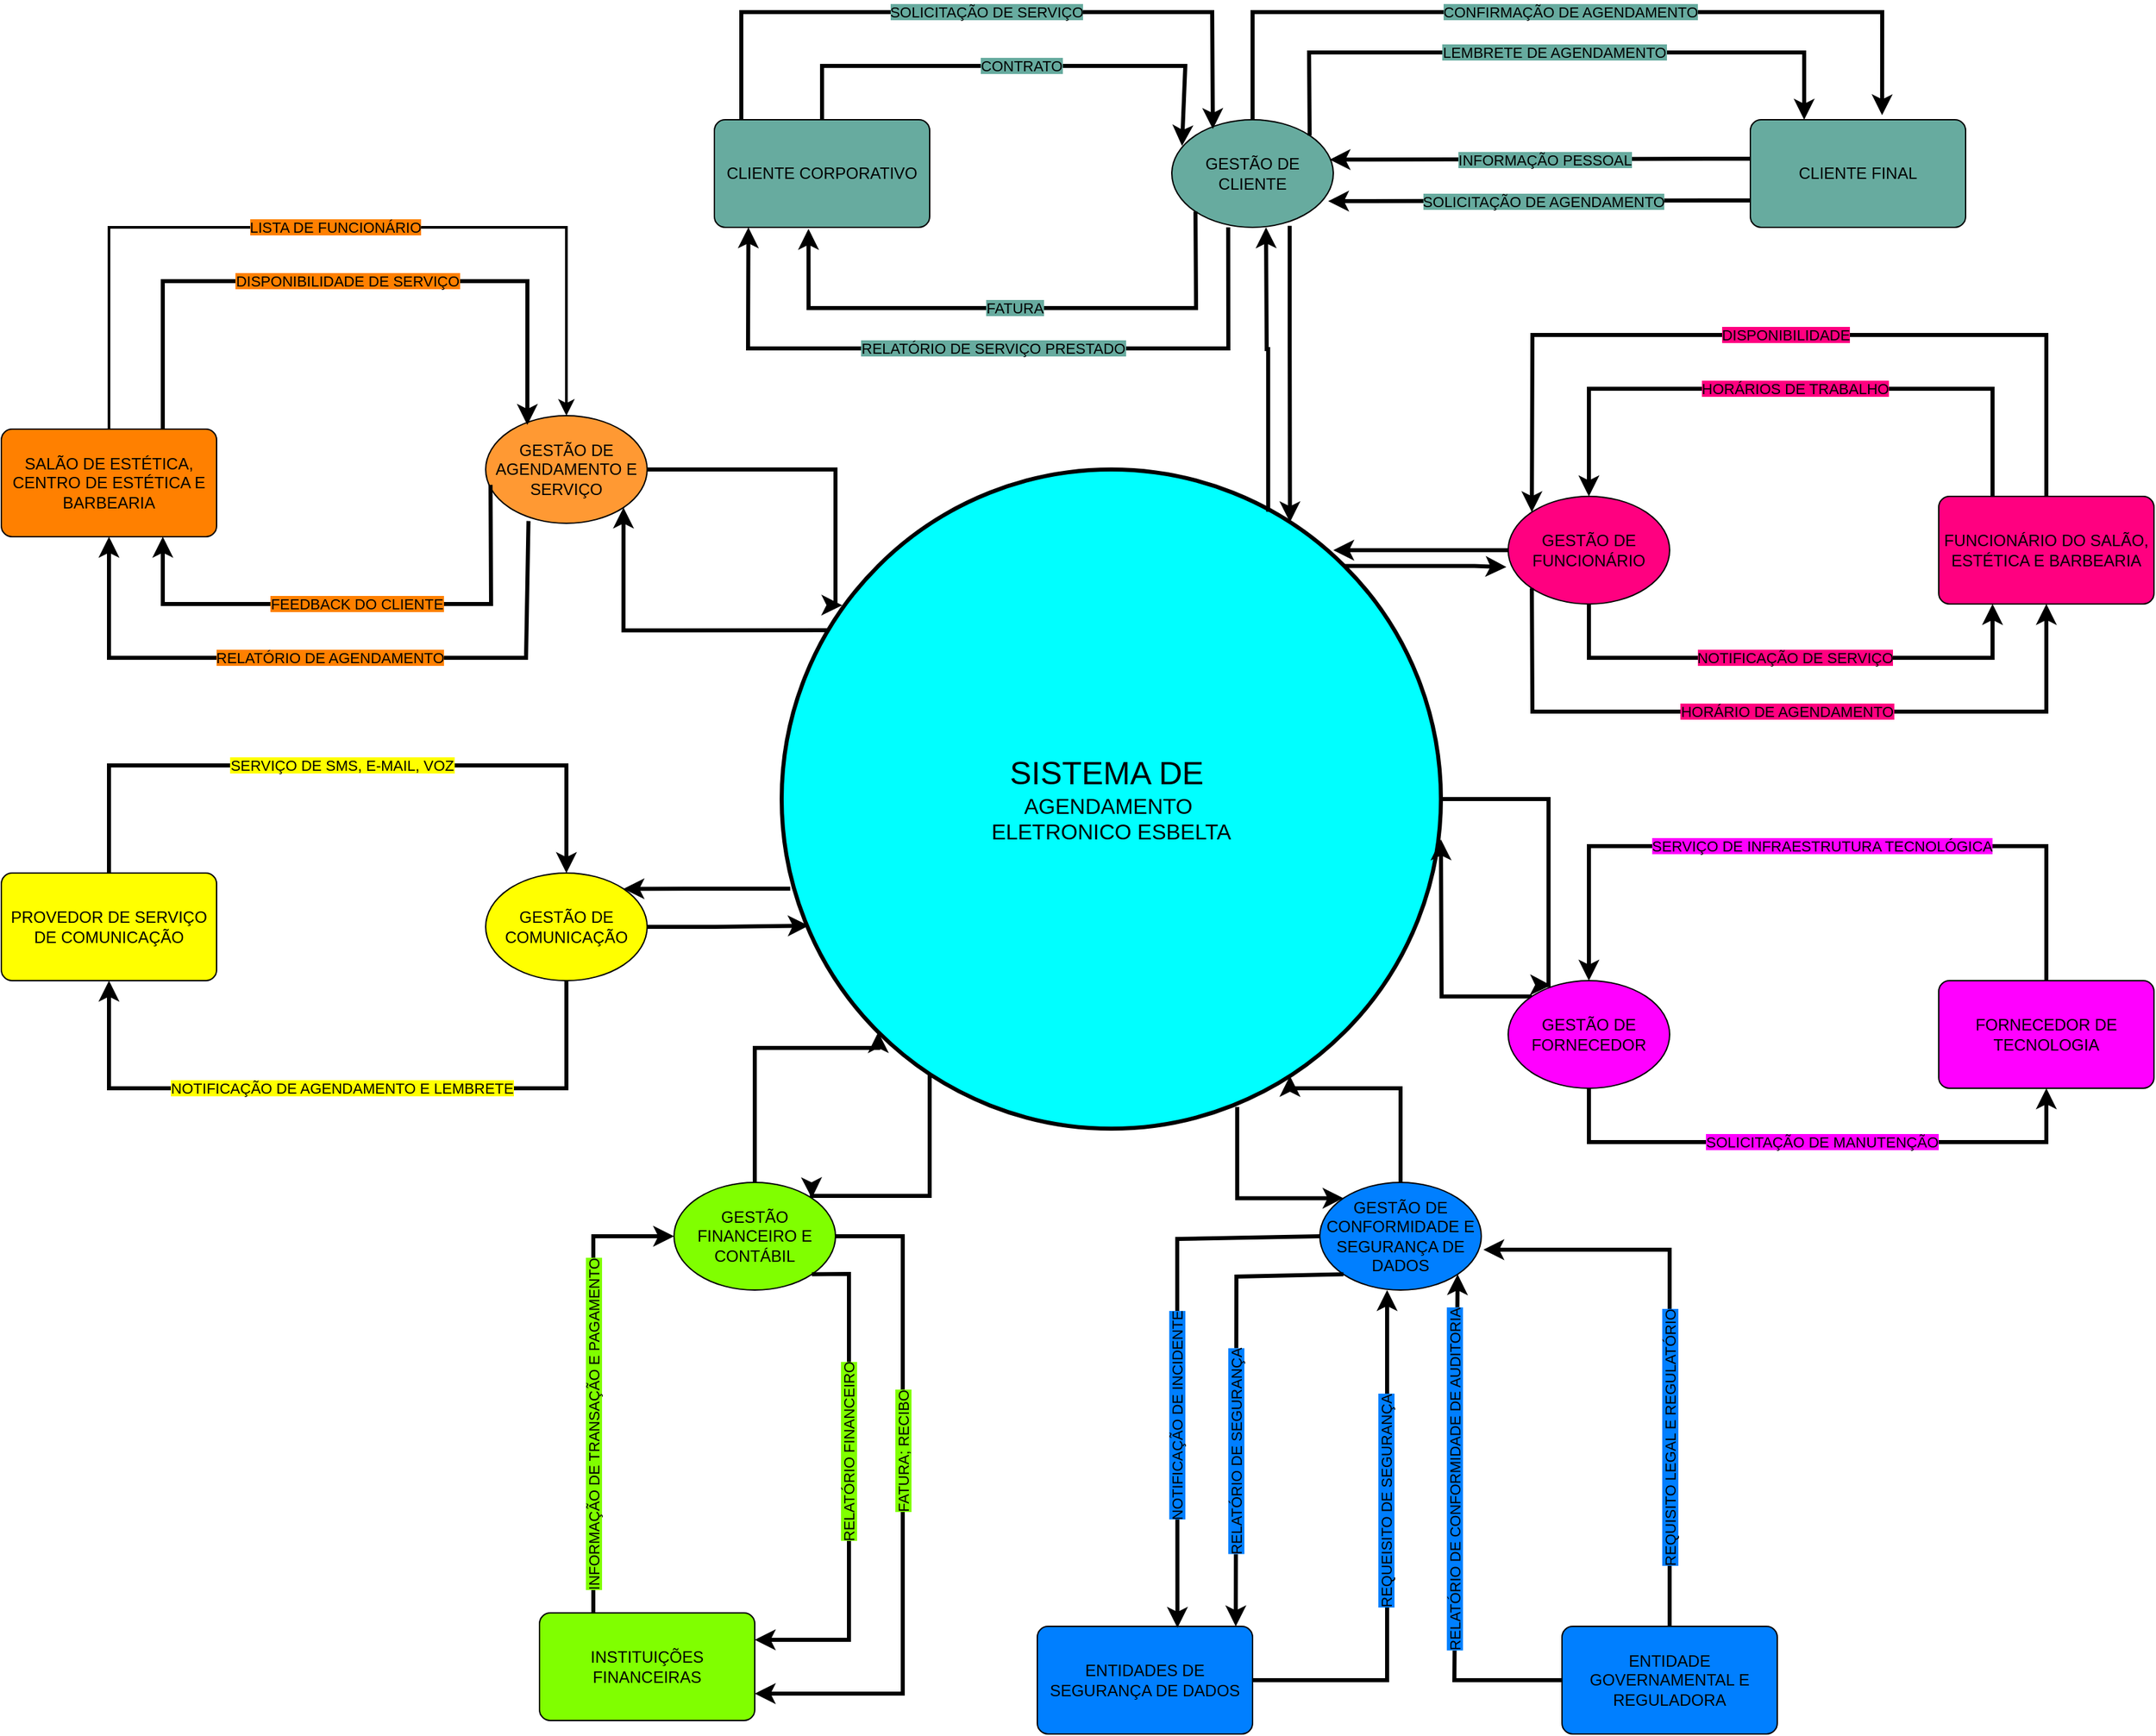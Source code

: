 <mxfile version="24.6.5" type="github">
  <diagram id="R2lEEEUBdFMjLlhIrx00" name="Page-1">
    <mxGraphModel dx="1500" dy="796" grid="1" gridSize="10" guides="1" tooltips="1" connect="1" arrows="1" fold="1" page="1" pageScale="1" pageWidth="850" pageHeight="1100" math="0" shadow="0" extFonts="Permanent Marker^https://fonts.googleapis.com/css?family=Permanent+Marker">
      <root>
        <mxCell id="0" />
        <mxCell id="1" parent="0" />
        <mxCell id="uB_VMiiS-jCSC2ZqStB_-8" value="SALÃO DE ESTÉTICA, CENTRO DE ESTÉTICA E BARBEARIA" style="rounded=1;arcSize=10;whiteSpace=wrap;html=1;align=center;fillColor=#FF8000;" vertex="1" parent="1">
          <mxGeometry x="80" y="350" width="160" height="80" as="geometry" />
        </mxCell>
        <mxCell id="uB_VMiiS-jCSC2ZqStB_-12" value="CLIENTE FINAL" style="rounded=1;arcSize=10;whiteSpace=wrap;html=1;align=center;fillColor=#67AB9F;" vertex="1" parent="1">
          <mxGeometry x="1380" y="120" width="160" height="80" as="geometry" />
        </mxCell>
        <mxCell id="uB_VMiiS-jCSC2ZqStB_-13" value="FUNCIONÁRIO DO SALÃO,&lt;div&gt;ESTÉTICA E BARBEARIA&lt;/div&gt;" style="rounded=1;arcSize=10;whiteSpace=wrap;html=1;align=center;fillColor=#FF0080;" vertex="1" parent="1">
          <mxGeometry x="1520" y="400" width="160" height="80" as="geometry" />
        </mxCell>
        <mxCell id="uB_VMiiS-jCSC2ZqStB_-14" value="FORNECEDOR DE TECNOLOGIA" style="rounded=1;arcSize=10;whiteSpace=wrap;html=1;align=center;fillColor=#FF00FF;" vertex="1" parent="1">
          <mxGeometry x="1520" y="760" width="160" height="80" as="geometry" />
        </mxCell>
        <mxCell id="uB_VMiiS-jCSC2ZqStB_-15" value="ENTIDADE GOVERNAMENTAL E REGULADORA" style="rounded=1;arcSize=10;whiteSpace=wrap;html=1;align=center;fillColor=#007FFF;" vertex="1" parent="1">
          <mxGeometry x="1240" y="1240" width="160" height="80" as="geometry" />
        </mxCell>
        <mxCell id="uB_VMiiS-jCSC2ZqStB_-16" value="INSTITUIÇÕES FINANCEIRAS" style="rounded=1;arcSize=10;whiteSpace=wrap;html=1;align=center;fillColor=#80FF00;" vertex="1" parent="1">
          <mxGeometry x="480" y="1230" width="160" height="80" as="geometry" />
        </mxCell>
        <mxCell id="uB_VMiiS-jCSC2ZqStB_-17" value="PROVEDOR DE SERVIÇO DE COMUNICAÇÃO" style="rounded=1;arcSize=10;whiteSpace=wrap;html=1;align=center;fillColor=#FFFF00;" vertex="1" parent="1">
          <mxGeometry x="80" y="680" width="160" height="80" as="geometry" />
        </mxCell>
        <mxCell id="uB_VMiiS-jCSC2ZqStB_-18" value="CLIENTE CORPORATIVO" style="rounded=1;arcSize=10;whiteSpace=wrap;html=1;align=center;fillColor=#67AB9F;" vertex="1" parent="1">
          <mxGeometry x="610" y="120" width="160" height="80" as="geometry" />
        </mxCell>
        <mxCell id="uB_VMiiS-jCSC2ZqStB_-19" value="ENTIDADES DE SEGURANÇA DE DADOS" style="rounded=1;arcSize=10;whiteSpace=wrap;html=1;align=center;fillColor=#007FFF;" vertex="1" parent="1">
          <mxGeometry x="850" y="1240" width="160" height="80" as="geometry" />
        </mxCell>
        <mxCell id="uB_VMiiS-jCSC2ZqStB_-68" style="edgeStyle=orthogonalEdgeStyle;rounded=0;orthogonalLoop=1;jettySize=auto;html=1;entryX=0.265;entryY=0.043;entryDx=0;entryDy=0;entryPerimeter=0;strokeWidth=3;" edge="1" parent="1" source="uB_VMiiS-jCSC2ZqStB_-20" target="uB_VMiiS-jCSC2ZqStB_-27">
          <mxGeometry relative="1" as="geometry">
            <Array as="points">
              <mxPoint x="1230" y="625" />
              <mxPoint x="1230" y="763" />
            </Array>
          </mxGeometry>
        </mxCell>
        <mxCell id="uB_VMiiS-jCSC2ZqStB_-73" style="edgeStyle=orthogonalEdgeStyle;rounded=0;orthogonalLoop=1;jettySize=auto;html=1;entryX=1;entryY=1;entryDx=0;entryDy=0;exitX=0.071;exitY=0.244;exitDx=0;exitDy=0;exitPerimeter=0;strokeWidth=3;" edge="1" parent="1" source="uB_VMiiS-jCSC2ZqStB_-20" target="uB_VMiiS-jCSC2ZqStB_-23">
          <mxGeometry relative="1" as="geometry">
            <Array as="points">
              <mxPoint x="542" y="500" />
            </Array>
          </mxGeometry>
        </mxCell>
        <mxCell id="uB_VMiiS-jCSC2ZqStB_-74" style="edgeStyle=orthogonalEdgeStyle;rounded=0;orthogonalLoop=1;jettySize=auto;html=1;exitX=0.013;exitY=0.636;exitDx=0;exitDy=0;entryX=1;entryY=0;entryDx=0;entryDy=0;exitPerimeter=0;strokeWidth=3;" edge="1" parent="1" source="uB_VMiiS-jCSC2ZqStB_-20" target="uB_VMiiS-jCSC2ZqStB_-21">
          <mxGeometry relative="1" as="geometry" />
        </mxCell>
        <mxCell id="uB_VMiiS-jCSC2ZqStB_-75" style="edgeStyle=orthogonalEdgeStyle;rounded=0;orthogonalLoop=1;jettySize=auto;html=1;entryX=1;entryY=0;entryDx=0;entryDy=0;strokeWidth=3;" edge="1" parent="1" source="uB_VMiiS-jCSC2ZqStB_-20" target="uB_VMiiS-jCSC2ZqStB_-22">
          <mxGeometry relative="1" as="geometry">
            <Array as="points">
              <mxPoint x="770" y="920" />
              <mxPoint x="682" y="920" />
            </Array>
          </mxGeometry>
        </mxCell>
        <mxCell id="uB_VMiiS-jCSC2ZqStB_-77" style="edgeStyle=orthogonalEdgeStyle;rounded=0;orthogonalLoop=1;jettySize=auto;html=1;entryX=0;entryY=0;entryDx=0;entryDy=0;exitX=0.691;exitY=0.967;exitDx=0;exitDy=0;exitPerimeter=0;strokeWidth=3;" edge="1" parent="1" source="uB_VMiiS-jCSC2ZqStB_-20" target="uB_VMiiS-jCSC2ZqStB_-24">
          <mxGeometry relative="1" as="geometry">
            <Array as="points">
              <mxPoint x="999" y="922" />
            </Array>
          </mxGeometry>
        </mxCell>
        <mxCell id="uB_VMiiS-jCSC2ZqStB_-20" value="&lt;font style=&quot;text-wrap: nowrap; font-size: 24px;&quot;&gt;SISTEMA DE&amp;nbsp;&lt;/font&gt;&lt;div style=&quot;text-wrap: nowrap;&quot;&gt;&lt;font size=&quot;3&quot;&gt;AGENDAMENTO&amp;nbsp;&lt;/font&gt;&lt;/div&gt;&lt;div style=&quot;text-wrap: nowrap;&quot;&gt;&lt;font size=&quot;3&quot;&gt;ELETRONICO ESBELTA&lt;/font&gt;&lt;/div&gt;" style="ellipse;whiteSpace=wrap;html=1;aspect=fixed;fillColor=#00FFFF;strokeWidth=3;" vertex="1" parent="1">
          <mxGeometry x="660" y="380" width="490" height="490" as="geometry" />
        </mxCell>
        <mxCell id="uB_VMiiS-jCSC2ZqStB_-21" value="GESTÃO DE COMUNICAÇÃO" style="ellipse;whiteSpace=wrap;html=1;fillColor=#FFFF00;" vertex="1" parent="1">
          <mxGeometry x="440" y="680" width="120" height="80" as="geometry" />
        </mxCell>
        <mxCell id="uB_VMiiS-jCSC2ZqStB_-64" style="edgeStyle=orthogonalEdgeStyle;rounded=0;orthogonalLoop=1;jettySize=auto;html=1;entryX=0;entryY=1;entryDx=0;entryDy=0;strokeWidth=3;" edge="1" parent="1" source="uB_VMiiS-jCSC2ZqStB_-22" target="uB_VMiiS-jCSC2ZqStB_-20">
          <mxGeometry relative="1" as="geometry">
            <Array as="points">
              <mxPoint x="640" y="810" />
              <mxPoint x="732" y="810" />
            </Array>
          </mxGeometry>
        </mxCell>
        <mxCell id="uB_VMiiS-jCSC2ZqStB_-22" value="GESTÃO FINANCEIRO E CONTÁBIL" style="ellipse;whiteSpace=wrap;html=1;fillColor=#80FF00;" vertex="1" parent="1">
          <mxGeometry x="580" y="910" width="120" height="80" as="geometry" />
        </mxCell>
        <mxCell id="uB_VMiiS-jCSC2ZqStB_-62" style="edgeStyle=orthogonalEdgeStyle;rounded=0;orthogonalLoop=1;jettySize=auto;html=1;entryX=0.092;entryY=0.206;entryDx=0;entryDy=0;entryPerimeter=0;strokeWidth=3;" edge="1" parent="1" source="uB_VMiiS-jCSC2ZqStB_-23" target="uB_VMiiS-jCSC2ZqStB_-20">
          <mxGeometry relative="1" as="geometry">
            <Array as="points">
              <mxPoint x="700" y="380" />
              <mxPoint x="700" y="481" />
            </Array>
          </mxGeometry>
        </mxCell>
        <mxCell id="uB_VMiiS-jCSC2ZqStB_-23" value="GESTÃO DE AGENDAMENTO E SERVIÇO" style="ellipse;whiteSpace=wrap;html=1;fillColor=#FF9933;" vertex="1" parent="1">
          <mxGeometry x="440" y="340" width="120" height="80" as="geometry" />
        </mxCell>
        <mxCell id="uB_VMiiS-jCSC2ZqStB_-24" value="GESTÃO DE CONFORMIDADE E SEGURANÇA DE DADOS" style="ellipse;whiteSpace=wrap;html=1;fillColor=#007FFF;" vertex="1" parent="1">
          <mxGeometry x="1060" y="910" width="120" height="80" as="geometry" />
        </mxCell>
        <mxCell id="uB_VMiiS-jCSC2ZqStB_-25" value="GESTÃO DE FUNCIONÁRIO" style="ellipse;whiteSpace=wrap;html=1;fillColor=#FF0080;" vertex="1" parent="1">
          <mxGeometry x="1200" y="400" width="120" height="80" as="geometry" />
        </mxCell>
        <mxCell id="uB_VMiiS-jCSC2ZqStB_-55" style="edgeStyle=orthogonalEdgeStyle;rounded=0;orthogonalLoop=1;jettySize=auto;html=1;entryX=-0.011;entryY=0.657;entryDx=0;entryDy=0;exitX=1;exitY=0;exitDx=0;exitDy=0;entryPerimeter=0;strokeWidth=3;" edge="1" parent="1" source="uB_VMiiS-jCSC2ZqStB_-20" target="uB_VMiiS-jCSC2ZqStB_-25">
          <mxGeometry relative="1" as="geometry" />
        </mxCell>
        <mxCell id="uB_VMiiS-jCSC2ZqStB_-26" value="GESTÃO DE CLIENTE" style="ellipse;whiteSpace=wrap;html=1;fillColor=#67AB9F;" vertex="1" parent="1">
          <mxGeometry x="950" y="120" width="120" height="80" as="geometry" />
        </mxCell>
        <mxCell id="uB_VMiiS-jCSC2ZqStB_-67" style="edgeStyle=orthogonalEdgeStyle;rounded=0;orthogonalLoop=1;jettySize=auto;html=1;exitX=0;exitY=0;exitDx=0;exitDy=0;strokeWidth=3;" edge="1" parent="1" source="uB_VMiiS-jCSC2ZqStB_-27">
          <mxGeometry relative="1" as="geometry">
            <mxPoint x="1150" y="655" as="targetPoint" />
          </mxGeometry>
        </mxCell>
        <mxCell id="uB_VMiiS-jCSC2ZqStB_-27" value="GESTÃO DE FORNECEDOR" style="ellipse;whiteSpace=wrap;html=1;fillColor=#FF00FF;" vertex="1" parent="1">
          <mxGeometry x="1200" y="760" width="120" height="80" as="geometry" />
        </mxCell>
        <mxCell id="uB_VMiiS-jCSC2ZqStB_-31" value="" style="endArrow=classic;html=1;rounded=0;exitX=0;exitY=0.75;exitDx=0;exitDy=0;entryX=0.968;entryY=0.757;entryDx=0;entryDy=0;entryPerimeter=0;strokeWidth=3;" edge="1" parent="1" source="uB_VMiiS-jCSC2ZqStB_-12" target="uB_VMiiS-jCSC2ZqStB_-26">
          <mxGeometry relative="1" as="geometry">
            <mxPoint x="1110" y="310" as="sourcePoint" />
            <mxPoint x="1290" y="210" as="targetPoint" />
            <Array as="points" />
          </mxGeometry>
        </mxCell>
        <mxCell id="uB_VMiiS-jCSC2ZqStB_-32" value="&lt;span style=&quot;background-color: rgb(103, 171, 159);&quot;&gt;SOLICITAÇÃO DE AGENDAMENTO&lt;/span&gt;" style="edgeLabel;resizable=0;html=1;;align=center;verticalAlign=middle;rotation=0;" connectable="0" vertex="1" parent="uB_VMiiS-jCSC2ZqStB_-31">
          <mxGeometry relative="1" as="geometry">
            <mxPoint x="3" as="offset" />
          </mxGeometry>
        </mxCell>
        <mxCell id="uB_VMiiS-jCSC2ZqStB_-36" style="edgeStyle=orthogonalEdgeStyle;rounded=0;orthogonalLoop=1;jettySize=auto;html=1;exitX=0.73;exitY=0.986;exitDx=0;exitDy=0;entryX=0.771;entryY=0.08;entryDx=0;entryDy=0;entryPerimeter=0;exitPerimeter=0;strokeWidth=3;" edge="1" parent="1" source="uB_VMiiS-jCSC2ZqStB_-26" target="uB_VMiiS-jCSC2ZqStB_-20">
          <mxGeometry relative="1" as="geometry">
            <mxPoint x="1051.14" y="210" as="sourcePoint" />
            <mxPoint x="1050.02" y="411.07" as="targetPoint" />
          </mxGeometry>
        </mxCell>
        <mxCell id="uB_VMiiS-jCSC2ZqStB_-37" value="" style="endArrow=classic;html=1;rounded=0;exitX=0;exitY=0.362;exitDx=0;exitDy=0;exitPerimeter=0;entryX=0.977;entryY=0.371;entryDx=0;entryDy=0;entryPerimeter=0;strokeWidth=3;" edge="1" parent="1" source="uB_VMiiS-jCSC2ZqStB_-12" target="uB_VMiiS-jCSC2ZqStB_-26">
          <mxGeometry relative="1" as="geometry">
            <mxPoint x="1368" y="151" as="sourcePoint" />
            <mxPoint x="1070" y="160" as="targetPoint" />
            <Array as="points" />
          </mxGeometry>
        </mxCell>
        <mxCell id="uB_VMiiS-jCSC2ZqStB_-38" value="&lt;span style=&quot;background-color: rgb(103, 171, 159);&quot;&gt;INFORMAÇÃO PESSOAL&lt;/span&gt;" style="edgeLabel;resizable=0;html=1;;align=center;verticalAlign=middle;rotation=0;" connectable="0" vertex="1" parent="uB_VMiiS-jCSC2ZqStB_-37">
          <mxGeometry relative="1" as="geometry">
            <mxPoint x="3" as="offset" />
          </mxGeometry>
        </mxCell>
        <mxCell id="uB_VMiiS-jCSC2ZqStB_-39" value="" style="endArrow=classic;html=1;rounded=0;exitX=0.5;exitY=0;exitDx=0;exitDy=0;entryX=0.612;entryY=-0.042;entryDx=0;entryDy=0;entryPerimeter=0;strokeWidth=3;" edge="1" parent="1" source="uB_VMiiS-jCSC2ZqStB_-26" target="uB_VMiiS-jCSC2ZqStB_-12">
          <mxGeometry relative="1" as="geometry">
            <mxPoint x="1390" y="159" as="sourcePoint" />
            <mxPoint x="1040" y="40" as="targetPoint" />
            <Array as="points">
              <mxPoint x="1010" y="40" />
              <mxPoint x="1478" y="40" />
            </Array>
          </mxGeometry>
        </mxCell>
        <mxCell id="uB_VMiiS-jCSC2ZqStB_-40" value="&lt;span style=&quot;background-color: rgb(103, 171, 159);&quot;&gt;CONFIRMAÇÃO DE AGENDAMENTO&lt;/span&gt;" style="edgeLabel;resizable=0;html=1;;align=center;verticalAlign=middle;rotation=0;" connectable="0" vertex="1" parent="uB_VMiiS-jCSC2ZqStB_-39">
          <mxGeometry relative="1" as="geometry">
            <mxPoint x="3" as="offset" />
          </mxGeometry>
        </mxCell>
        <mxCell id="uB_VMiiS-jCSC2ZqStB_-41" value="" style="endArrow=classic;html=1;rounded=0;exitX=1;exitY=0;exitDx=0;exitDy=0;entryX=0.25;entryY=0;entryDx=0;entryDy=0;strokeWidth=3;" edge="1" parent="1" source="uB_VMiiS-jCSC2ZqStB_-26" target="uB_VMiiS-jCSC2ZqStB_-12">
          <mxGeometry relative="1" as="geometry">
            <mxPoint x="1020" y="120" as="sourcePoint" />
            <mxPoint x="1488" y="127" as="targetPoint" />
            <Array as="points">
              <mxPoint x="1052" y="70" />
              <mxPoint x="1420" y="70" />
            </Array>
          </mxGeometry>
        </mxCell>
        <mxCell id="uB_VMiiS-jCSC2ZqStB_-42" value="&lt;span style=&quot;background-color: rgb(103, 171, 159);&quot;&gt;LEMBRETE DE AGENDAMENTO&lt;/span&gt;" style="edgeLabel;resizable=0;html=1;;align=center;verticalAlign=middle;rotation=0;" connectable="0" vertex="1" parent="uB_VMiiS-jCSC2ZqStB_-41">
          <mxGeometry relative="1" as="geometry">
            <mxPoint x="3" as="offset" />
          </mxGeometry>
        </mxCell>
        <mxCell id="uB_VMiiS-jCSC2ZqStB_-44" value="" style="endArrow=classic;html=1;rounded=0;exitX=0.5;exitY=0;exitDx=0;exitDy=0;entryX=0.5;entryY=0;entryDx=0;entryDy=0;strokeWidth=2;" edge="1" parent="1" source="uB_VMiiS-jCSC2ZqStB_-8" target="uB_VMiiS-jCSC2ZqStB_-23">
          <mxGeometry relative="1" as="geometry">
            <mxPoint x="376" y="120" as="sourcePoint" />
            <mxPoint x="844" y="117" as="targetPoint" />
            <Array as="points">
              <mxPoint x="160" y="200" />
              <mxPoint x="500" y="200" />
            </Array>
          </mxGeometry>
        </mxCell>
        <mxCell id="uB_VMiiS-jCSC2ZqStB_-45" value="&lt;span style=&quot;background-color: rgb(255, 128, 0);&quot;&gt;LISTA DE FUNCIONÁRIO&lt;/span&gt;" style="edgeLabel;resizable=0;html=1;;align=center;verticalAlign=middle;rotation=0;fillColor=#FF8000;" connectable="0" vertex="1" parent="uB_VMiiS-jCSC2ZqStB_-44">
          <mxGeometry relative="1" as="geometry">
            <mxPoint x="3" as="offset" />
          </mxGeometry>
        </mxCell>
        <mxCell id="uB_VMiiS-jCSC2ZqStB_-46" value="" style="endArrow=classic;html=1;rounded=0;exitX=0.75;exitY=0;exitDx=0;exitDy=0;entryX=0.258;entryY=0.086;entryDx=0;entryDy=0;entryPerimeter=0;strokeWidth=3;" edge="1" parent="1" source="uB_VMiiS-jCSC2ZqStB_-8" target="uB_VMiiS-jCSC2ZqStB_-23">
          <mxGeometry relative="1" as="geometry">
            <mxPoint x="450" y="130" as="sourcePoint" />
            <mxPoint x="840" y="130" as="targetPoint" />
            <Array as="points">
              <mxPoint x="200" y="240" />
              <mxPoint x="471" y="240" />
            </Array>
          </mxGeometry>
        </mxCell>
        <mxCell id="uB_VMiiS-jCSC2ZqStB_-47" value="&lt;span style=&quot;background-color: rgb(255, 128, 0);&quot;&gt;DISPONIBILIDADE DE SERVIÇO&lt;/span&gt;" style="edgeLabel;resizable=0;html=1;;align=center;verticalAlign=middle;rotation=0;fillColor=#FF8000;" connectable="0" vertex="1" parent="uB_VMiiS-jCSC2ZqStB_-46">
          <mxGeometry relative="1" as="geometry">
            <mxPoint x="3" as="offset" />
          </mxGeometry>
        </mxCell>
        <mxCell id="uB_VMiiS-jCSC2ZqStB_-48" value="" style="endArrow=classic;html=1;rounded=0;entryX=0.75;entryY=1;entryDx=0;entryDy=0;exitX=0.03;exitY=0.643;exitDx=0;exitDy=0;exitPerimeter=0;strokeWidth=3;" edge="1" parent="1" source="uB_VMiiS-jCSC2ZqStB_-23" target="uB_VMiiS-jCSC2ZqStB_-8">
          <mxGeometry relative="1" as="geometry">
            <mxPoint x="740" y="160" as="sourcePoint" />
            <mxPoint x="550" y="160.29" as="targetPoint" />
            <Array as="points">
              <mxPoint x="444" y="480" />
              <mxPoint x="200" y="480" />
            </Array>
          </mxGeometry>
        </mxCell>
        <mxCell id="uB_VMiiS-jCSC2ZqStB_-49" value="&lt;span style=&quot;background-color: rgb(255, 128, 0);&quot;&gt;FEEDBACK DO CLIENTE&lt;/span&gt;" style="edgeLabel;resizable=0;html=1;;align=center;verticalAlign=middle;rotation=0;" connectable="0" vertex="1" parent="uB_VMiiS-jCSC2ZqStB_-48">
          <mxGeometry relative="1" as="geometry">
            <mxPoint x="3" as="offset" />
          </mxGeometry>
        </mxCell>
        <mxCell id="uB_VMiiS-jCSC2ZqStB_-50" value="" style="endArrow=classic;html=1;rounded=0;exitX=0.265;exitY=0.979;exitDx=0;exitDy=0;exitPerimeter=0;entryX=0.5;entryY=1;entryDx=0;entryDy=0;strokeWidth=3;" edge="1" parent="1" source="uB_VMiiS-jCSC2ZqStB_-23" target="uB_VMiiS-jCSC2ZqStB_-8">
          <mxGeometry relative="1" as="geometry">
            <mxPoint x="770" y="270" as="sourcePoint" />
            <mxPoint x="470" y="280" as="targetPoint" />
            <Array as="points">
              <mxPoint x="470" y="520" />
              <mxPoint x="160" y="520" />
            </Array>
          </mxGeometry>
        </mxCell>
        <mxCell id="uB_VMiiS-jCSC2ZqStB_-51" value="&lt;span style=&quot;background-color: rgb(255, 128, 0);&quot;&gt;RELATÓRIO DE AGENDAMENTO&lt;/span&gt;" style="edgeLabel;resizable=0;html=1;;align=center;verticalAlign=middle;rotation=0;" connectable="0" vertex="1" parent="uB_VMiiS-jCSC2ZqStB_-50">
          <mxGeometry relative="1" as="geometry">
            <mxPoint x="3" as="offset" />
          </mxGeometry>
        </mxCell>
        <mxCell id="uB_VMiiS-jCSC2ZqStB_-52" value="" style="endArrow=classic;html=1;rounded=0;exitX=0.5;exitY=0;exitDx=0;exitDy=0;entryX=0;entryY=0;entryDx=0;entryDy=0;strokeWidth=3;" edge="1" parent="1" source="uB_VMiiS-jCSC2ZqStB_-13" target="uB_VMiiS-jCSC2ZqStB_-25">
          <mxGeometry relative="1" as="geometry">
            <mxPoint x="1589" y="330" as="sourcePoint" />
            <mxPoint x="1240" y="280" as="targetPoint" />
            <Array as="points">
              <mxPoint x="1600" y="280" />
              <mxPoint x="1218" y="280" />
            </Array>
          </mxGeometry>
        </mxCell>
        <mxCell id="uB_VMiiS-jCSC2ZqStB_-53" value="&lt;span style=&quot;background-color: rgb(255, 0, 128);&quot;&gt;DISPONIBILIDADE&lt;/span&gt;" style="edgeLabel;resizable=0;html=1;;align=center;verticalAlign=middle;rotation=0;" connectable="0" vertex="1" parent="uB_VMiiS-jCSC2ZqStB_-52">
          <mxGeometry relative="1" as="geometry">
            <mxPoint x="3" as="offset" />
          </mxGeometry>
        </mxCell>
        <mxCell id="uB_VMiiS-jCSC2ZqStB_-56" value="" style="endArrow=classic;html=1;rounded=0;exitX=0.25;exitY=0;exitDx=0;exitDy=0;entryX=0.5;entryY=0;entryDx=0;entryDy=0;strokeWidth=3;" edge="1" parent="1" source="uB_VMiiS-jCSC2ZqStB_-13" target="uB_VMiiS-jCSC2ZqStB_-25">
          <mxGeometry relative="1" as="geometry">
            <mxPoint x="1610" y="410" as="sourcePoint" />
            <mxPoint x="1228" y="422" as="targetPoint" />
            <Array as="points">
              <mxPoint x="1560" y="320" />
              <mxPoint x="1260" y="320" />
            </Array>
          </mxGeometry>
        </mxCell>
        <mxCell id="uB_VMiiS-jCSC2ZqStB_-57" value="&lt;span style=&quot;background-color: rgb(255, 0, 128);&quot;&gt;HORÁRIOS DE TRABALHO&lt;/span&gt;" style="edgeLabel;resizable=0;html=1;;align=center;verticalAlign=middle;rotation=0;" connectable="0" vertex="1" parent="uB_VMiiS-jCSC2ZqStB_-56">
          <mxGeometry relative="1" as="geometry">
            <mxPoint x="3" as="offset" />
          </mxGeometry>
        </mxCell>
        <mxCell id="uB_VMiiS-jCSC2ZqStB_-58" value="" style="endArrow=classic;html=1;rounded=0;exitX=0;exitY=1;exitDx=0;exitDy=0;entryX=0.5;entryY=1;entryDx=0;entryDy=0;strokeWidth=3;" edge="1" parent="1" source="uB_VMiiS-jCSC2ZqStB_-25" target="uB_VMiiS-jCSC2ZqStB_-13">
          <mxGeometry relative="1" as="geometry">
            <mxPoint x="1180" y="640" as="sourcePoint" />
            <mxPoint x="1648" y="637" as="targetPoint" />
            <Array as="points">
              <mxPoint x="1218" y="560" />
              <mxPoint x="1600" y="560" />
            </Array>
          </mxGeometry>
        </mxCell>
        <mxCell id="uB_VMiiS-jCSC2ZqStB_-59" value="&lt;span style=&quot;background-color: rgb(255, 0, 128);&quot;&gt;HORÁRIO DE AGENDAMENTO&lt;/span&gt;" style="edgeLabel;resizable=0;html=1;;align=center;verticalAlign=middle;rotation=0;" connectable="0" vertex="1" parent="uB_VMiiS-jCSC2ZqStB_-58">
          <mxGeometry relative="1" as="geometry">
            <mxPoint x="3" as="offset" />
          </mxGeometry>
        </mxCell>
        <mxCell id="uB_VMiiS-jCSC2ZqStB_-60" value="" style="endArrow=classic;html=1;rounded=0;exitX=0.5;exitY=1;exitDx=0;exitDy=0;entryX=0.25;entryY=1;entryDx=0;entryDy=0;strokeWidth=3;" edge="1" parent="1" source="uB_VMiiS-jCSC2ZqStB_-25" target="uB_VMiiS-jCSC2ZqStB_-13">
          <mxGeometry relative="1" as="geometry">
            <mxPoint x="1228" y="478" as="sourcePoint" />
            <mxPoint x="1610" y="490" as="targetPoint" />
            <Array as="points">
              <mxPoint x="1260" y="520" />
              <mxPoint x="1560" y="520" />
            </Array>
          </mxGeometry>
        </mxCell>
        <mxCell id="uB_VMiiS-jCSC2ZqStB_-61" value="&lt;span style=&quot;background-color: rgb(255, 0, 128);&quot;&gt;NOTIFICAÇÃO DE SERVIÇO&lt;/span&gt;" style="edgeLabel;resizable=0;html=1;;align=center;verticalAlign=middle;rotation=0;" connectable="0" vertex="1" parent="uB_VMiiS-jCSC2ZqStB_-60">
          <mxGeometry relative="1" as="geometry">
            <mxPoint x="3" as="offset" />
          </mxGeometry>
        </mxCell>
        <mxCell id="uB_VMiiS-jCSC2ZqStB_-63" style="edgeStyle=orthogonalEdgeStyle;rounded=0;orthogonalLoop=1;jettySize=auto;html=1;entryX=0.041;entryY=0.692;entryDx=0;entryDy=0;entryPerimeter=0;strokeWidth=3;" edge="1" parent="1" source="uB_VMiiS-jCSC2ZqStB_-21" target="uB_VMiiS-jCSC2ZqStB_-20">
          <mxGeometry relative="1" as="geometry" />
        </mxCell>
        <mxCell id="uB_VMiiS-jCSC2ZqStB_-65" style="edgeStyle=orthogonalEdgeStyle;rounded=0;orthogonalLoop=1;jettySize=auto;html=1;entryX=0.771;entryY=0.92;entryDx=0;entryDy=0;entryPerimeter=0;strokeWidth=3;" edge="1" parent="1" source="uB_VMiiS-jCSC2ZqStB_-24" target="uB_VMiiS-jCSC2ZqStB_-20">
          <mxGeometry relative="1" as="geometry">
            <Array as="points">
              <mxPoint x="1120" y="840" />
              <mxPoint x="1038" y="840" />
            </Array>
          </mxGeometry>
        </mxCell>
        <mxCell id="uB_VMiiS-jCSC2ZqStB_-69" style="edgeStyle=orthogonalEdgeStyle;rounded=0;orthogonalLoop=1;jettySize=auto;html=1;strokeWidth=3;" edge="1" parent="1" source="uB_VMiiS-jCSC2ZqStB_-25">
          <mxGeometry relative="1" as="geometry">
            <mxPoint x="1070" y="440" as="targetPoint" />
          </mxGeometry>
        </mxCell>
        <mxCell id="uB_VMiiS-jCSC2ZqStB_-72" style="edgeStyle=orthogonalEdgeStyle;rounded=0;orthogonalLoop=1;jettySize=auto;html=1;exitX=0.738;exitY=0.064;exitDx=0;exitDy=0;exitPerimeter=0;strokeWidth=3;" edge="1" parent="1" source="uB_VMiiS-jCSC2ZqStB_-20">
          <mxGeometry relative="1" as="geometry">
            <mxPoint x="1009.3" y="393.1" as="sourcePoint" />
            <mxPoint x="1020" y="200" as="targetPoint" />
          </mxGeometry>
        </mxCell>
        <mxCell id="uB_VMiiS-jCSC2ZqStB_-78" value="" style="endArrow=classic;html=1;rounded=0;exitX=0.5;exitY=0;exitDx=0;exitDy=0;entryX=0.254;entryY=0.086;entryDx=0;entryDy=0;entryPerimeter=0;strokeWidth=3;" edge="1" parent="1" target="uB_VMiiS-jCSC2ZqStB_-26">
          <mxGeometry relative="1" as="geometry">
            <mxPoint x="630" y="120" as="sourcePoint" />
            <mxPoint x="1098" y="117" as="targetPoint" />
            <Array as="points">
              <mxPoint x="630" y="40" />
              <mxPoint x="980" y="40" />
            </Array>
          </mxGeometry>
        </mxCell>
        <mxCell id="uB_VMiiS-jCSC2ZqStB_-79" value="&lt;span style=&quot;background-color: rgb(103, 171, 159);&quot;&gt;SOLICITAÇÃO DE SERVIÇO&lt;/span&gt;" style="edgeLabel;resizable=0;html=1;;align=center;verticalAlign=middle;rotation=0;" connectable="0" vertex="1" parent="uB_VMiiS-jCSC2ZqStB_-78">
          <mxGeometry relative="1" as="geometry">
            <mxPoint x="3" as="offset" />
          </mxGeometry>
        </mxCell>
        <mxCell id="uB_VMiiS-jCSC2ZqStB_-81" value="" style="endArrow=classic;html=1;rounded=0;exitX=0.5;exitY=0;exitDx=0;exitDy=0;entryX=0.063;entryY=0.243;entryDx=0;entryDy=0;entryPerimeter=0;strokeWidth=3;" edge="1" parent="1" source="uB_VMiiS-jCSC2ZqStB_-18" target="uB_VMiiS-jCSC2ZqStB_-26">
          <mxGeometry relative="1" as="geometry">
            <mxPoint x="640" y="130" as="sourcePoint" />
            <mxPoint x="990" y="137" as="targetPoint" />
            <Array as="points">
              <mxPoint x="690" y="80" />
              <mxPoint x="960" y="80" />
            </Array>
          </mxGeometry>
        </mxCell>
        <mxCell id="uB_VMiiS-jCSC2ZqStB_-82" value="&lt;span style=&quot;background-color: rgb(103, 171, 159);&quot;&gt;CONTRATO&lt;/span&gt;" style="edgeLabel;resizable=0;html=1;;align=center;verticalAlign=middle;rotation=0;" connectable="0" vertex="1" parent="uB_VMiiS-jCSC2ZqStB_-81">
          <mxGeometry relative="1" as="geometry">
            <mxPoint x="3" as="offset" />
          </mxGeometry>
        </mxCell>
        <mxCell id="uB_VMiiS-jCSC2ZqStB_-83" value="" style="endArrow=classic;html=1;rounded=0;exitX=0.349;exitY=1;exitDx=0;exitDy=0;exitPerimeter=0;entryX=0.158;entryY=1;entryDx=0;entryDy=0;entryPerimeter=0;strokeWidth=3;" edge="1" parent="1" source="uB_VMiiS-jCSC2ZqStB_-26" target="uB_VMiiS-jCSC2ZqStB_-18">
          <mxGeometry relative="1" as="geometry">
            <mxPoint x="893" y="260" as="sourcePoint" />
            <mxPoint x="580" y="261" as="targetPoint" />
            <Array as="points">
              <mxPoint x="992" y="290" />
              <mxPoint x="635" y="290" />
            </Array>
          </mxGeometry>
        </mxCell>
        <mxCell id="uB_VMiiS-jCSC2ZqStB_-84" value="&lt;span style=&quot;background-color: rgb(103, 171, 159);&quot;&gt;RELATÓRIO DE SERVIÇO PRESTADO&lt;/span&gt;" style="edgeLabel;resizable=0;html=1;;align=center;verticalAlign=middle;rotation=0;" connectable="0" vertex="1" parent="uB_VMiiS-jCSC2ZqStB_-83">
          <mxGeometry relative="1" as="geometry">
            <mxPoint x="3" as="offset" />
          </mxGeometry>
        </mxCell>
        <mxCell id="uB_VMiiS-jCSC2ZqStB_-86" value="" style="endArrow=classic;html=1;rounded=0;exitX=0;exitY=1;exitDx=0;exitDy=0;entryX=0.437;entryY=1.014;entryDx=0;entryDy=0;entryPerimeter=0;strokeWidth=3;" edge="1" parent="1" source="uB_VMiiS-jCSC2ZqStB_-26" target="uB_VMiiS-jCSC2ZqStB_-18">
          <mxGeometry relative="1" as="geometry">
            <mxPoint x="1002" y="210" as="sourcePoint" />
            <mxPoint x="645" y="210" as="targetPoint" />
            <Array as="points">
              <mxPoint x="968" y="260" />
              <mxPoint x="680" y="260" />
            </Array>
          </mxGeometry>
        </mxCell>
        <mxCell id="uB_VMiiS-jCSC2ZqStB_-87" value="&lt;span style=&quot;background-color: rgb(103, 171, 159);&quot;&gt;FATURA&lt;/span&gt;" style="edgeLabel;resizable=0;html=1;;align=center;verticalAlign=middle;rotation=0;" connectable="0" vertex="1" parent="uB_VMiiS-jCSC2ZqStB_-86">
          <mxGeometry relative="1" as="geometry">
            <mxPoint x="3" as="offset" />
          </mxGeometry>
        </mxCell>
        <mxCell id="uB_VMiiS-jCSC2ZqStB_-88" value="" style="endArrow=classic;html=1;rounded=0;exitX=0.5;exitY=1;exitDx=0;exitDy=0;entryX=0.5;entryY=1;entryDx=0;entryDy=0;strokeWidth=3;" edge="1" parent="1" source="uB_VMiiS-jCSC2ZqStB_-27" target="uB_VMiiS-jCSC2ZqStB_-14">
          <mxGeometry relative="1" as="geometry">
            <mxPoint x="1250" y="860" as="sourcePoint" />
            <mxPoint x="1632" y="872" as="targetPoint" />
            <Array as="points">
              <mxPoint x="1260" y="880" />
              <mxPoint x="1600" y="880" />
            </Array>
          </mxGeometry>
        </mxCell>
        <mxCell id="uB_VMiiS-jCSC2ZqStB_-89" value="&lt;span style=&quot;background-color: rgb(255, 0, 255);&quot;&gt;SOLICITAÇÃO DE MANUTENÇÃO&lt;/span&gt;" style="edgeLabel;resizable=0;html=1;;align=center;verticalAlign=middle;rotation=0;" connectable="0" vertex="1" parent="uB_VMiiS-jCSC2ZqStB_-88">
          <mxGeometry relative="1" as="geometry">
            <mxPoint x="3" as="offset" />
          </mxGeometry>
        </mxCell>
        <mxCell id="uB_VMiiS-jCSC2ZqStB_-90" value="" style="endArrow=classic;html=1;rounded=0;exitX=0.5;exitY=0;exitDx=0;exitDy=0;entryX=0.5;entryY=0;entryDx=0;entryDy=0;strokeWidth=3;" edge="1" parent="1" source="uB_VMiiS-jCSC2ZqStB_-14" target="uB_VMiiS-jCSC2ZqStB_-27">
          <mxGeometry relative="1" as="geometry">
            <mxPoint x="1610" y="740" as="sourcePoint" />
            <mxPoint x="1310" y="740" as="targetPoint" />
            <Array as="points">
              <mxPoint x="1600" y="660" />
              <mxPoint x="1260" y="660" />
            </Array>
          </mxGeometry>
        </mxCell>
        <mxCell id="uB_VMiiS-jCSC2ZqStB_-91" value="&lt;span style=&quot;background-color: rgb(255, 0, 255);&quot;&gt;SERVIÇO DE INFRAESTRUTURA TECNOLÓGICA&lt;/span&gt;" style="edgeLabel;resizable=0;html=1;;align=center;verticalAlign=middle;rotation=0;" connectable="0" vertex="1" parent="uB_VMiiS-jCSC2ZqStB_-90">
          <mxGeometry relative="1" as="geometry">
            <mxPoint x="3" as="offset" />
          </mxGeometry>
        </mxCell>
        <mxCell id="uB_VMiiS-jCSC2ZqStB_-97" value="" style="endArrow=classic;html=1;rounded=0;exitX=0.5;exitY=0;exitDx=0;exitDy=0;entryX=1.013;entryY=0.625;entryDx=0;entryDy=0;entryPerimeter=0;strokeWidth=3;" edge="1" parent="1" source="uB_VMiiS-jCSC2ZqStB_-15" target="uB_VMiiS-jCSC2ZqStB_-24">
          <mxGeometry relative="1" as="geometry">
            <mxPoint x="1270" y="850" as="sourcePoint" />
            <mxPoint x="1610" y="850" as="targetPoint" />
            <Array as="points">
              <mxPoint x="1320" y="960" />
            </Array>
          </mxGeometry>
        </mxCell>
        <mxCell id="uB_VMiiS-jCSC2ZqStB_-98" value="&lt;span style=&quot;background-color: rgb(0, 127, 255);&quot;&gt;REQUISITO LEGAL E REGULATÓRIO&lt;/span&gt;" style="edgeLabel;resizable=0;html=1;;align=center;verticalAlign=middle;rotation=-90;" connectable="0" vertex="1" parent="uB_VMiiS-jCSC2ZqStB_-97">
          <mxGeometry relative="1" as="geometry">
            <mxPoint y="69" as="offset" />
          </mxGeometry>
        </mxCell>
        <mxCell id="uB_VMiiS-jCSC2ZqStB_-99" value="" style="endArrow=classic;html=1;rounded=0;exitX=0;exitY=0.5;exitDx=0;exitDy=0;entryX=1;entryY=1;entryDx=0;entryDy=0;strokeWidth=3;" edge="1" parent="1" source="uB_VMiiS-jCSC2ZqStB_-15" target="uB_VMiiS-jCSC2ZqStB_-24">
          <mxGeometry relative="1" as="geometry">
            <mxPoint x="1300" y="1210" as="sourcePoint" />
            <mxPoint x="960" y="1210" as="targetPoint" />
            <Array as="points">
              <mxPoint x="1160" y="1280" />
            </Array>
          </mxGeometry>
        </mxCell>
        <mxCell id="uB_VMiiS-jCSC2ZqStB_-100" value="&lt;span style=&quot;background-color: rgb(0, 127, 255);&quot;&gt;RELATÓRIO DE CONFORMIDADE DE AUDITORIA&lt;/span&gt;" style="edgeLabel;resizable=0;html=1;;align=center;verticalAlign=middle;rotation=-90;" connectable="0" vertex="1" parent="uB_VMiiS-jCSC2ZqStB_-99">
          <mxGeometry relative="1" as="geometry">
            <mxPoint x="-1" y="-38" as="offset" />
          </mxGeometry>
        </mxCell>
        <mxCell id="uB_VMiiS-jCSC2ZqStB_-101" value="" style="endArrow=classic;html=1;rounded=0;exitX=0.25;exitY=0;exitDx=0;exitDy=0;entryX=0;entryY=0.5;entryDx=0;entryDy=0;strokeWidth=3;" edge="1" parent="1" source="uB_VMiiS-jCSC2ZqStB_-16" target="uB_VMiiS-jCSC2ZqStB_-22">
          <mxGeometry relative="1" as="geometry">
            <mxPoint x="600" y="1162" as="sourcePoint" />
            <mxPoint x="522" y="870" as="targetPoint" />
            <Array as="points">
              <mxPoint x="520" y="1162" />
              <mxPoint x="520" y="950" />
            </Array>
          </mxGeometry>
        </mxCell>
        <mxCell id="uB_VMiiS-jCSC2ZqStB_-102" value="&lt;span style=&quot;background-color: rgb(128, 255, 0);&quot;&gt;INFORMAÇÃO DE TRANSAÇÃO E PAGAMENTO&lt;/span&gt;" style="edgeLabel;resizable=0;html=1;;align=center;verticalAlign=middle;rotation=-90;" connectable="0" vertex="1" parent="uB_VMiiS-jCSC2ZqStB_-101">
          <mxGeometry relative="1" as="geometry">
            <mxPoint y="30" as="offset" />
          </mxGeometry>
        </mxCell>
        <mxCell id="uB_VMiiS-jCSC2ZqStB_-103" value="" style="endArrow=classic;html=1;rounded=0;exitX=1;exitY=0.5;exitDx=0;exitDy=0;entryX=1;entryY=0.75;entryDx=0;entryDy=0;strokeWidth=3;" edge="1" parent="1" source="uB_VMiiS-jCSC2ZqStB_-22" target="uB_VMiiS-jCSC2ZqStB_-16">
          <mxGeometry relative="1" as="geometry">
            <mxPoint x="730" y="1300" as="sourcePoint" />
            <mxPoint x="790" y="1020" as="targetPoint" />
            <Array as="points">
              <mxPoint x="750" y="950" />
              <mxPoint x="750" y="1100" />
              <mxPoint x="750" y="980" />
              <mxPoint x="750" y="1250" />
              <mxPoint x="750" y="1290" />
            </Array>
          </mxGeometry>
        </mxCell>
        <mxCell id="uB_VMiiS-jCSC2ZqStB_-104" value="&lt;span style=&quot;background-color: rgb(128, 255, 0);&quot;&gt;FATURA; RECIBO&lt;/span&gt;" style="edgeLabel;resizable=0;html=1;;align=center;verticalAlign=middle;rotation=-90;" connectable="0" vertex="1" parent="uB_VMiiS-jCSC2ZqStB_-103">
          <mxGeometry relative="1" as="geometry">
            <mxPoint y="80" as="offset" />
          </mxGeometry>
        </mxCell>
        <mxCell id="uB_VMiiS-jCSC2ZqStB_-105" value="" style="endArrow=classic;html=1;rounded=0;exitX=1;exitY=1;exitDx=0;exitDy=0;entryX=1;entryY=0.25;entryDx=0;entryDy=0;strokeWidth=3;" edge="1" parent="1" source="uB_VMiiS-jCSC2ZqStB_-22" target="uB_VMiiS-jCSC2ZqStB_-16">
          <mxGeometry relative="1" as="geometry">
            <mxPoint x="710" y="960" as="sourcePoint" />
            <mxPoint x="650" y="1300" as="targetPoint" />
            <Array as="points">
              <mxPoint x="710" y="978" />
              <mxPoint x="710" y="1250" />
            </Array>
          </mxGeometry>
        </mxCell>
        <mxCell id="uB_VMiiS-jCSC2ZqStB_-106" value="&lt;span style=&quot;background-color: rgb(128, 255, 0);&quot;&gt;RELATÓRIO FINANCEIRO&lt;/span&gt;" style="edgeLabel;resizable=0;html=1;;align=center;verticalAlign=middle;rotation=-90;" connectable="0" vertex="1" parent="uB_VMiiS-jCSC2ZqStB_-105">
          <mxGeometry relative="1" as="geometry">
            <mxPoint y="-25" as="offset" />
          </mxGeometry>
        </mxCell>
        <mxCell id="uB_VMiiS-jCSC2ZqStB_-108" value="" style="endArrow=classic;html=1;rounded=0;exitX=1;exitY=0.5;exitDx=0;exitDy=0;strokeWidth=3;" edge="1" parent="1" source="uB_VMiiS-jCSC2ZqStB_-19">
          <mxGeometry relative="1" as="geometry">
            <mxPoint x="1120" y="1292" as="sourcePoint" />
            <mxPoint x="1110" y="990" as="targetPoint" />
            <Array as="points">
              <mxPoint x="1110" y="1280" />
            </Array>
          </mxGeometry>
        </mxCell>
        <mxCell id="uB_VMiiS-jCSC2ZqStB_-109" value="&lt;span style=&quot;background-color: rgb(0, 127, 255);&quot;&gt;REQUEISITO DE SEGURANÇA&lt;/span&gt;" style="edgeLabel;resizable=0;html=1;;align=center;verticalAlign=middle;rotation=-90;" connectable="0" vertex="1" parent="uB_VMiiS-jCSC2ZqStB_-108">
          <mxGeometry relative="1" as="geometry">
            <mxPoint x="-1" y="-38" as="offset" />
          </mxGeometry>
        </mxCell>
        <mxCell id="uB_VMiiS-jCSC2ZqStB_-110" value="" style="endArrow=classic;html=1;rounded=0;exitX=0;exitY=1;exitDx=0;exitDy=0;entryX=0.922;entryY=0;entryDx=0;entryDy=0;entryPerimeter=0;strokeWidth=3;" edge="1" parent="1" source="uB_VMiiS-jCSC2ZqStB_-24" target="uB_VMiiS-jCSC2ZqStB_-19">
          <mxGeometry relative="1" as="geometry">
            <mxPoint x="1038" y="1260" as="sourcePoint" />
            <mxPoint x="900" y="980" as="targetPoint" />
            <Array as="points">
              <mxPoint x="998" y="980" />
            </Array>
          </mxGeometry>
        </mxCell>
        <mxCell id="uB_VMiiS-jCSC2ZqStB_-111" value="&lt;span style=&quot;background-color: rgb(0, 127, 255);&quot;&gt;RELATÓRIO DE SEGURANÇA&lt;/span&gt;" style="edgeLabel;resizable=0;html=1;;align=center;verticalAlign=middle;rotation=-90;" connectable="0" vertex="1" parent="uB_VMiiS-jCSC2ZqStB_-110">
          <mxGeometry relative="1" as="geometry">
            <mxPoint y="40" as="offset" />
          </mxGeometry>
        </mxCell>
        <mxCell id="uB_VMiiS-jCSC2ZqStB_-113" value="" style="endArrow=classic;html=1;rounded=0;exitX=0;exitY=0.5;exitDx=0;exitDy=0;entryX=0.651;entryY=0.014;entryDx=0;entryDy=0;entryPerimeter=0;strokeWidth=3;" edge="1" parent="1" source="uB_VMiiS-jCSC2ZqStB_-24" target="uB_VMiiS-jCSC2ZqStB_-19">
          <mxGeometry relative="1" as="geometry">
            <mxPoint x="1030" y="950" as="sourcePoint" />
            <mxPoint x="950" y="1212" as="targetPoint" />
            <Array as="points">
              <mxPoint x="954" y="952" />
            </Array>
          </mxGeometry>
        </mxCell>
        <mxCell id="uB_VMiiS-jCSC2ZqStB_-114" value="&lt;span style=&quot;background-color: rgb(0, 127, 255);&quot;&gt;NOTIFICAÇÃO DE INCIDENTE&lt;/span&gt;" style="edgeLabel;resizable=0;html=1;;align=center;verticalAlign=middle;rotation=-90;" connectable="0" vertex="1" parent="uB_VMiiS-jCSC2ZqStB_-113">
          <mxGeometry relative="1" as="geometry">
            <mxPoint y="40" as="offset" />
          </mxGeometry>
        </mxCell>
        <mxCell id="uB_VMiiS-jCSC2ZqStB_-115" value="" style="endArrow=classic;html=1;rounded=0;exitX=0.5;exitY=1;exitDx=0;exitDy=0;entryX=0.5;entryY=1;entryDx=0;entryDy=0;strokeWidth=3;" edge="1" parent="1" source="uB_VMiiS-jCSC2ZqStB_-21" target="uB_VMiiS-jCSC2ZqStB_-17">
          <mxGeometry relative="1" as="geometry">
            <mxPoint x="492" y="780" as="sourcePoint" />
            <mxPoint x="180" y="792" as="targetPoint" />
            <Array as="points">
              <mxPoint x="500" y="840" />
              <mxPoint x="160" y="840" />
            </Array>
          </mxGeometry>
        </mxCell>
        <mxCell id="uB_VMiiS-jCSC2ZqStB_-116" value="&lt;span style=&quot;background-color: rgb(255, 255, 0);&quot;&gt;NOTIFICAÇÃO DE AGENDAMENTO E LEMBRETE&lt;/span&gt;" style="edgeLabel;resizable=0;html=1;;align=center;verticalAlign=middle;rotation=0;" connectable="0" vertex="1" parent="uB_VMiiS-jCSC2ZqStB_-115">
          <mxGeometry relative="1" as="geometry">
            <mxPoint x="3" as="offset" />
          </mxGeometry>
        </mxCell>
        <mxCell id="uB_VMiiS-jCSC2ZqStB_-117" value="" style="endArrow=classic;html=1;rounded=0;exitX=0.5;exitY=0;exitDx=0;exitDy=0;entryX=0.5;entryY=0;entryDx=0;entryDy=0;strokeWidth=3;" edge="1" parent="1" source="uB_VMiiS-jCSC2ZqStB_-17" target="uB_VMiiS-jCSC2ZqStB_-21">
          <mxGeometry relative="1" as="geometry">
            <mxPoint x="470" y="500" as="sourcePoint" />
            <mxPoint x="420" y="660" as="targetPoint" />
            <Array as="points">
              <mxPoint x="160" y="600" />
              <mxPoint x="500" y="600" />
            </Array>
          </mxGeometry>
        </mxCell>
        <mxCell id="uB_VMiiS-jCSC2ZqStB_-118" value="&lt;span style=&quot;background-color: rgb(255, 255, 0);&quot;&gt;SERVIÇO DE SMS, E-MAIL, VOZ&lt;/span&gt;" style="edgeLabel;resizable=0;html=1;;align=center;verticalAlign=middle;rotation=0;" connectable="0" vertex="1" parent="uB_VMiiS-jCSC2ZqStB_-117">
          <mxGeometry relative="1" as="geometry">
            <mxPoint x="3" as="offset" />
          </mxGeometry>
        </mxCell>
      </root>
    </mxGraphModel>
  </diagram>
</mxfile>
